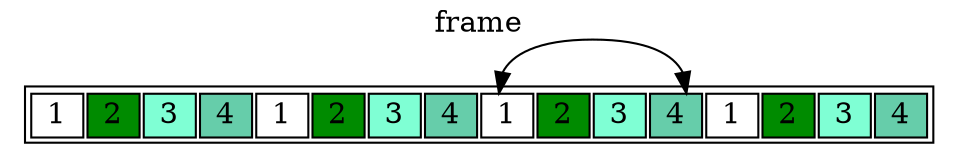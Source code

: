 digraph D {
	
	node [shape=plaintext];
	bar [label=
	     <<TABLE>
	     <TR>
	     <TD> 1 </TD>
	     <TD BGCOLOR="green4"> 2 </TD>
	     <TD BGCOLOR="aquamarine"> 3 </TD>
	     <TD BGCOLOR="mediumaquamarine"> 4 </TD>
	     <TD> 1 </TD>
	     <TD BGCOLOR="green4"> 2 </TD>
	     <TD BGCOLOR="aquamarine"> 3 </TD>
	     <TD BGCOLOR="mediumaquamarine"> 4 </TD>
	     <TD PORT="frame_start"> 1 </TD>
	     <TD BGCOLOR="green4"> 2 </TD>
	     <TD BGCOLOR="aquamarine"> 3 </TD>
	     <TD BGCOLOR="mediumaquamarine" PORT="frame_end"> 4 </TD>
	     <TD> 1 </TD>
	     <TD BGCOLOR="green4"> 2 </TD>
	     <TD BGCOLOR="aquamarine"> 3 </TD>
	     <TD BGCOLOR="mediumaquamarine"> 4 </TD>
	     </TR>
	     </TABLE>>]
	bar:frame_start -> bar:frame_end[dir=both, label="frame"];
     }